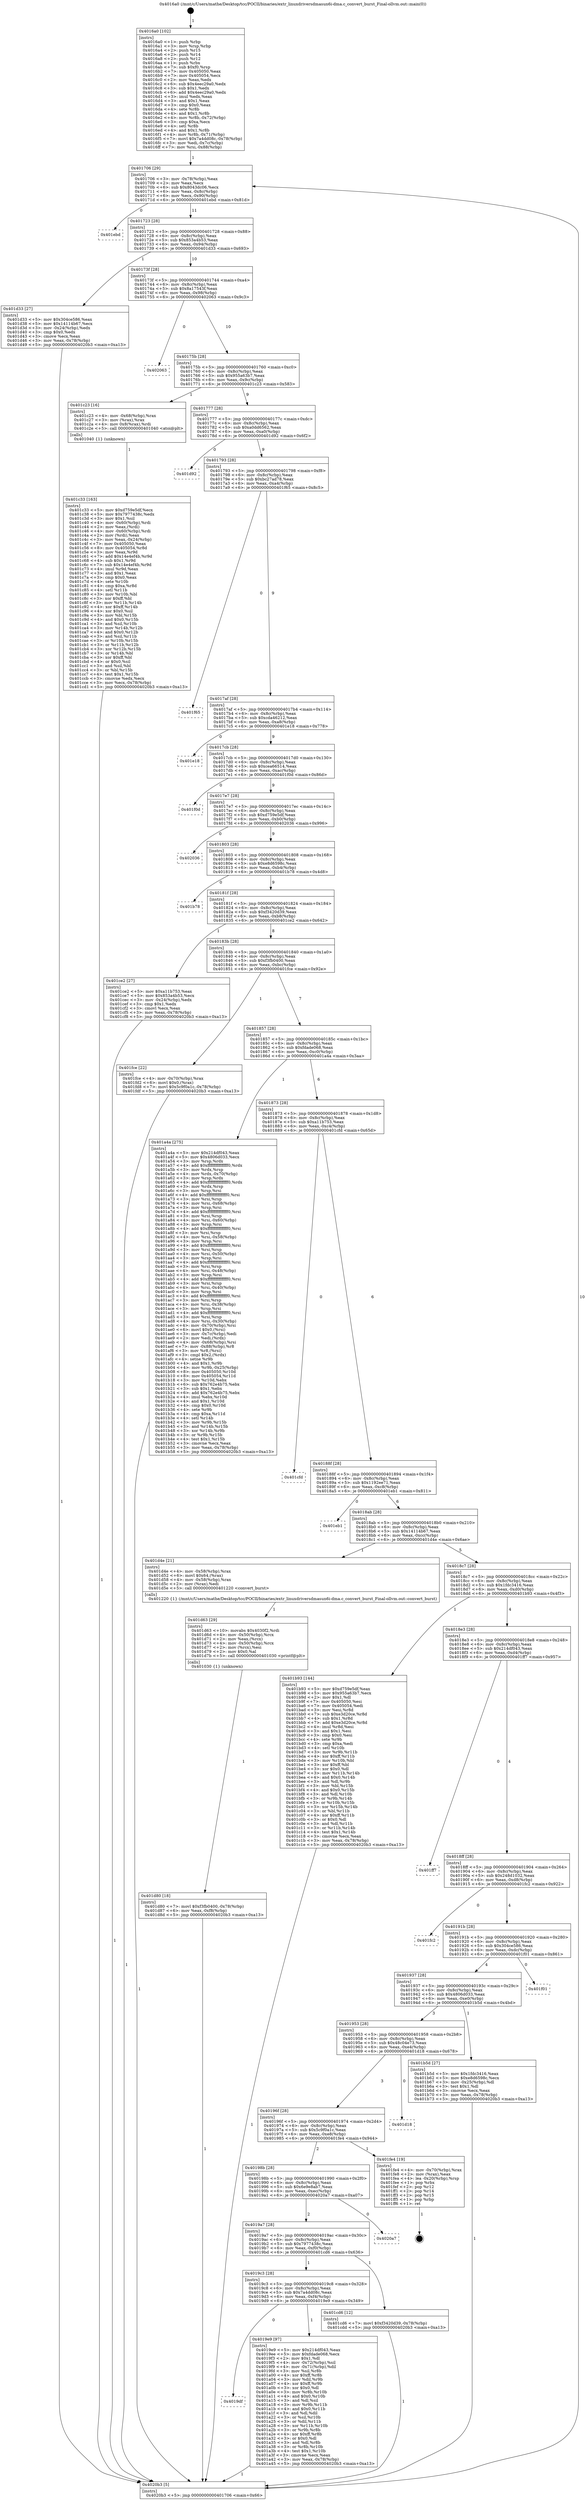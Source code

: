 digraph "0x4016a0" {
  label = "0x4016a0 (/mnt/c/Users/mathe/Desktop/tcc/POCII/binaries/extr_linuxdriversdmasun6i-dma.c_convert_burst_Final-ollvm.out::main(0))"
  labelloc = "t"
  node[shape=record]

  Entry [label="",width=0.3,height=0.3,shape=circle,fillcolor=black,style=filled]
  "0x401706" [label="{
     0x401706 [29]\l
     | [instrs]\l
     &nbsp;&nbsp;0x401706 \<+3\>: mov -0x78(%rbp),%eax\l
     &nbsp;&nbsp;0x401709 \<+2\>: mov %eax,%ecx\l
     &nbsp;&nbsp;0x40170b \<+6\>: sub $0x8043dc06,%ecx\l
     &nbsp;&nbsp;0x401711 \<+6\>: mov %eax,-0x8c(%rbp)\l
     &nbsp;&nbsp;0x401717 \<+6\>: mov %ecx,-0x90(%rbp)\l
     &nbsp;&nbsp;0x40171d \<+6\>: je 0000000000401ebd \<main+0x81d\>\l
  }"]
  "0x401ebd" [label="{
     0x401ebd\l
  }", style=dashed]
  "0x401723" [label="{
     0x401723 [28]\l
     | [instrs]\l
     &nbsp;&nbsp;0x401723 \<+5\>: jmp 0000000000401728 \<main+0x88\>\l
     &nbsp;&nbsp;0x401728 \<+6\>: mov -0x8c(%rbp),%eax\l
     &nbsp;&nbsp;0x40172e \<+5\>: sub $0x853a4b53,%eax\l
     &nbsp;&nbsp;0x401733 \<+6\>: mov %eax,-0x94(%rbp)\l
     &nbsp;&nbsp;0x401739 \<+6\>: je 0000000000401d33 \<main+0x693\>\l
  }"]
  Exit [label="",width=0.3,height=0.3,shape=circle,fillcolor=black,style=filled,peripheries=2]
  "0x401d33" [label="{
     0x401d33 [27]\l
     | [instrs]\l
     &nbsp;&nbsp;0x401d33 \<+5\>: mov $0x304ce586,%eax\l
     &nbsp;&nbsp;0x401d38 \<+5\>: mov $0x14114b67,%ecx\l
     &nbsp;&nbsp;0x401d3d \<+3\>: mov -0x24(%rbp),%edx\l
     &nbsp;&nbsp;0x401d40 \<+3\>: cmp $0x0,%edx\l
     &nbsp;&nbsp;0x401d43 \<+3\>: cmove %ecx,%eax\l
     &nbsp;&nbsp;0x401d46 \<+3\>: mov %eax,-0x78(%rbp)\l
     &nbsp;&nbsp;0x401d49 \<+5\>: jmp 00000000004020b3 \<main+0xa13\>\l
  }"]
  "0x40173f" [label="{
     0x40173f [28]\l
     | [instrs]\l
     &nbsp;&nbsp;0x40173f \<+5\>: jmp 0000000000401744 \<main+0xa4\>\l
     &nbsp;&nbsp;0x401744 \<+6\>: mov -0x8c(%rbp),%eax\l
     &nbsp;&nbsp;0x40174a \<+5\>: sub $0x8a17543f,%eax\l
     &nbsp;&nbsp;0x40174f \<+6\>: mov %eax,-0x98(%rbp)\l
     &nbsp;&nbsp;0x401755 \<+6\>: je 0000000000402063 \<main+0x9c3\>\l
  }"]
  "0x401d80" [label="{
     0x401d80 [18]\l
     | [instrs]\l
     &nbsp;&nbsp;0x401d80 \<+7\>: movl $0xf3fb0400,-0x78(%rbp)\l
     &nbsp;&nbsp;0x401d87 \<+6\>: mov %eax,-0xf8(%rbp)\l
     &nbsp;&nbsp;0x401d8d \<+5\>: jmp 00000000004020b3 \<main+0xa13\>\l
  }"]
  "0x402063" [label="{
     0x402063\l
  }", style=dashed]
  "0x40175b" [label="{
     0x40175b [28]\l
     | [instrs]\l
     &nbsp;&nbsp;0x40175b \<+5\>: jmp 0000000000401760 \<main+0xc0\>\l
     &nbsp;&nbsp;0x401760 \<+6\>: mov -0x8c(%rbp),%eax\l
     &nbsp;&nbsp;0x401766 \<+5\>: sub $0x955a63b7,%eax\l
     &nbsp;&nbsp;0x40176b \<+6\>: mov %eax,-0x9c(%rbp)\l
     &nbsp;&nbsp;0x401771 \<+6\>: je 0000000000401c23 \<main+0x583\>\l
  }"]
  "0x401d63" [label="{
     0x401d63 [29]\l
     | [instrs]\l
     &nbsp;&nbsp;0x401d63 \<+10\>: movabs $0x4030f2,%rdi\l
     &nbsp;&nbsp;0x401d6d \<+4\>: mov -0x50(%rbp),%rcx\l
     &nbsp;&nbsp;0x401d71 \<+2\>: mov %eax,(%rcx)\l
     &nbsp;&nbsp;0x401d73 \<+4\>: mov -0x50(%rbp),%rcx\l
     &nbsp;&nbsp;0x401d77 \<+2\>: mov (%rcx),%esi\l
     &nbsp;&nbsp;0x401d79 \<+2\>: mov $0x0,%al\l
     &nbsp;&nbsp;0x401d7b \<+5\>: call 0000000000401030 \<printf@plt\>\l
     | [calls]\l
     &nbsp;&nbsp;0x401030 \{1\} (unknown)\l
  }"]
  "0x401c23" [label="{
     0x401c23 [16]\l
     | [instrs]\l
     &nbsp;&nbsp;0x401c23 \<+4\>: mov -0x68(%rbp),%rax\l
     &nbsp;&nbsp;0x401c27 \<+3\>: mov (%rax),%rax\l
     &nbsp;&nbsp;0x401c2a \<+4\>: mov 0x8(%rax),%rdi\l
     &nbsp;&nbsp;0x401c2e \<+5\>: call 0000000000401040 \<atoi@plt\>\l
     | [calls]\l
     &nbsp;&nbsp;0x401040 \{1\} (unknown)\l
  }"]
  "0x401777" [label="{
     0x401777 [28]\l
     | [instrs]\l
     &nbsp;&nbsp;0x401777 \<+5\>: jmp 000000000040177c \<main+0xdc\>\l
     &nbsp;&nbsp;0x40177c \<+6\>: mov -0x8c(%rbp),%eax\l
     &nbsp;&nbsp;0x401782 \<+5\>: sub $0xa0dd6562,%eax\l
     &nbsp;&nbsp;0x401787 \<+6\>: mov %eax,-0xa0(%rbp)\l
     &nbsp;&nbsp;0x40178d \<+6\>: je 0000000000401d92 \<main+0x6f2\>\l
  }"]
  "0x401c33" [label="{
     0x401c33 [163]\l
     | [instrs]\l
     &nbsp;&nbsp;0x401c33 \<+5\>: mov $0xd759e5df,%ecx\l
     &nbsp;&nbsp;0x401c38 \<+5\>: mov $0x7977438c,%edx\l
     &nbsp;&nbsp;0x401c3d \<+3\>: mov $0x1,%sil\l
     &nbsp;&nbsp;0x401c40 \<+4\>: mov -0x60(%rbp),%rdi\l
     &nbsp;&nbsp;0x401c44 \<+2\>: mov %eax,(%rdi)\l
     &nbsp;&nbsp;0x401c46 \<+4\>: mov -0x60(%rbp),%rdi\l
     &nbsp;&nbsp;0x401c4a \<+2\>: mov (%rdi),%eax\l
     &nbsp;&nbsp;0x401c4c \<+3\>: mov %eax,-0x24(%rbp)\l
     &nbsp;&nbsp;0x401c4f \<+7\>: mov 0x405050,%eax\l
     &nbsp;&nbsp;0x401c56 \<+8\>: mov 0x405054,%r8d\l
     &nbsp;&nbsp;0x401c5e \<+3\>: mov %eax,%r9d\l
     &nbsp;&nbsp;0x401c61 \<+7\>: add $0x14e4ef4b,%r9d\l
     &nbsp;&nbsp;0x401c68 \<+4\>: sub $0x1,%r9d\l
     &nbsp;&nbsp;0x401c6c \<+7\>: sub $0x14e4ef4b,%r9d\l
     &nbsp;&nbsp;0x401c73 \<+4\>: imul %r9d,%eax\l
     &nbsp;&nbsp;0x401c77 \<+3\>: and $0x1,%eax\l
     &nbsp;&nbsp;0x401c7a \<+3\>: cmp $0x0,%eax\l
     &nbsp;&nbsp;0x401c7d \<+4\>: sete %r10b\l
     &nbsp;&nbsp;0x401c81 \<+4\>: cmp $0xa,%r8d\l
     &nbsp;&nbsp;0x401c85 \<+4\>: setl %r11b\l
     &nbsp;&nbsp;0x401c89 \<+3\>: mov %r10b,%bl\l
     &nbsp;&nbsp;0x401c8c \<+3\>: xor $0xff,%bl\l
     &nbsp;&nbsp;0x401c8f \<+3\>: mov %r11b,%r14b\l
     &nbsp;&nbsp;0x401c92 \<+4\>: xor $0xff,%r14b\l
     &nbsp;&nbsp;0x401c96 \<+4\>: xor $0x0,%sil\l
     &nbsp;&nbsp;0x401c9a \<+3\>: mov %bl,%r15b\l
     &nbsp;&nbsp;0x401c9d \<+4\>: and $0x0,%r15b\l
     &nbsp;&nbsp;0x401ca1 \<+3\>: and %sil,%r10b\l
     &nbsp;&nbsp;0x401ca4 \<+3\>: mov %r14b,%r12b\l
     &nbsp;&nbsp;0x401ca7 \<+4\>: and $0x0,%r12b\l
     &nbsp;&nbsp;0x401cab \<+3\>: and %sil,%r11b\l
     &nbsp;&nbsp;0x401cae \<+3\>: or %r10b,%r15b\l
     &nbsp;&nbsp;0x401cb1 \<+3\>: or %r11b,%r12b\l
     &nbsp;&nbsp;0x401cb4 \<+3\>: xor %r12b,%r15b\l
     &nbsp;&nbsp;0x401cb7 \<+3\>: or %r14b,%bl\l
     &nbsp;&nbsp;0x401cba \<+3\>: xor $0xff,%bl\l
     &nbsp;&nbsp;0x401cbd \<+4\>: or $0x0,%sil\l
     &nbsp;&nbsp;0x401cc1 \<+3\>: and %sil,%bl\l
     &nbsp;&nbsp;0x401cc4 \<+3\>: or %bl,%r15b\l
     &nbsp;&nbsp;0x401cc7 \<+4\>: test $0x1,%r15b\l
     &nbsp;&nbsp;0x401ccb \<+3\>: cmovne %edx,%ecx\l
     &nbsp;&nbsp;0x401cce \<+3\>: mov %ecx,-0x78(%rbp)\l
     &nbsp;&nbsp;0x401cd1 \<+5\>: jmp 00000000004020b3 \<main+0xa13\>\l
  }"]
  "0x401d92" [label="{
     0x401d92\l
  }", style=dashed]
  "0x401793" [label="{
     0x401793 [28]\l
     | [instrs]\l
     &nbsp;&nbsp;0x401793 \<+5\>: jmp 0000000000401798 \<main+0xf8\>\l
     &nbsp;&nbsp;0x401798 \<+6\>: mov -0x8c(%rbp),%eax\l
     &nbsp;&nbsp;0x40179e \<+5\>: sub $0xbc27ad78,%eax\l
     &nbsp;&nbsp;0x4017a3 \<+6\>: mov %eax,-0xa4(%rbp)\l
     &nbsp;&nbsp;0x4017a9 \<+6\>: je 0000000000401f65 \<main+0x8c5\>\l
  }"]
  "0x4016a0" [label="{
     0x4016a0 [102]\l
     | [instrs]\l
     &nbsp;&nbsp;0x4016a0 \<+1\>: push %rbp\l
     &nbsp;&nbsp;0x4016a1 \<+3\>: mov %rsp,%rbp\l
     &nbsp;&nbsp;0x4016a4 \<+2\>: push %r15\l
     &nbsp;&nbsp;0x4016a6 \<+2\>: push %r14\l
     &nbsp;&nbsp;0x4016a8 \<+2\>: push %r12\l
     &nbsp;&nbsp;0x4016aa \<+1\>: push %rbx\l
     &nbsp;&nbsp;0x4016ab \<+7\>: sub $0xf0,%rsp\l
     &nbsp;&nbsp;0x4016b2 \<+7\>: mov 0x405050,%eax\l
     &nbsp;&nbsp;0x4016b9 \<+7\>: mov 0x405054,%ecx\l
     &nbsp;&nbsp;0x4016c0 \<+2\>: mov %eax,%edx\l
     &nbsp;&nbsp;0x4016c2 \<+6\>: sub $0x4eec29a0,%edx\l
     &nbsp;&nbsp;0x4016c8 \<+3\>: sub $0x1,%edx\l
     &nbsp;&nbsp;0x4016cb \<+6\>: add $0x4eec29a0,%edx\l
     &nbsp;&nbsp;0x4016d1 \<+3\>: imul %edx,%eax\l
     &nbsp;&nbsp;0x4016d4 \<+3\>: and $0x1,%eax\l
     &nbsp;&nbsp;0x4016d7 \<+3\>: cmp $0x0,%eax\l
     &nbsp;&nbsp;0x4016da \<+4\>: sete %r8b\l
     &nbsp;&nbsp;0x4016de \<+4\>: and $0x1,%r8b\l
     &nbsp;&nbsp;0x4016e2 \<+4\>: mov %r8b,-0x72(%rbp)\l
     &nbsp;&nbsp;0x4016e6 \<+3\>: cmp $0xa,%ecx\l
     &nbsp;&nbsp;0x4016e9 \<+4\>: setl %r8b\l
     &nbsp;&nbsp;0x4016ed \<+4\>: and $0x1,%r8b\l
     &nbsp;&nbsp;0x4016f1 \<+4\>: mov %r8b,-0x71(%rbp)\l
     &nbsp;&nbsp;0x4016f5 \<+7\>: movl $0x7a4dd08c,-0x78(%rbp)\l
     &nbsp;&nbsp;0x4016fc \<+3\>: mov %edi,-0x7c(%rbp)\l
     &nbsp;&nbsp;0x4016ff \<+7\>: mov %rsi,-0x88(%rbp)\l
  }"]
  "0x401f65" [label="{
     0x401f65\l
  }", style=dashed]
  "0x4017af" [label="{
     0x4017af [28]\l
     | [instrs]\l
     &nbsp;&nbsp;0x4017af \<+5\>: jmp 00000000004017b4 \<main+0x114\>\l
     &nbsp;&nbsp;0x4017b4 \<+6\>: mov -0x8c(%rbp),%eax\l
     &nbsp;&nbsp;0x4017ba \<+5\>: sub $0xcda46212,%eax\l
     &nbsp;&nbsp;0x4017bf \<+6\>: mov %eax,-0xa8(%rbp)\l
     &nbsp;&nbsp;0x4017c5 \<+6\>: je 0000000000401e18 \<main+0x778\>\l
  }"]
  "0x4020b3" [label="{
     0x4020b3 [5]\l
     | [instrs]\l
     &nbsp;&nbsp;0x4020b3 \<+5\>: jmp 0000000000401706 \<main+0x66\>\l
  }"]
  "0x401e18" [label="{
     0x401e18\l
  }", style=dashed]
  "0x4017cb" [label="{
     0x4017cb [28]\l
     | [instrs]\l
     &nbsp;&nbsp;0x4017cb \<+5\>: jmp 00000000004017d0 \<main+0x130\>\l
     &nbsp;&nbsp;0x4017d0 \<+6\>: mov -0x8c(%rbp),%eax\l
     &nbsp;&nbsp;0x4017d6 \<+5\>: sub $0xcea66514,%eax\l
     &nbsp;&nbsp;0x4017db \<+6\>: mov %eax,-0xac(%rbp)\l
     &nbsp;&nbsp;0x4017e1 \<+6\>: je 0000000000401f0d \<main+0x86d\>\l
  }"]
  "0x4019df" [label="{
     0x4019df\l
  }", style=dashed]
  "0x401f0d" [label="{
     0x401f0d\l
  }", style=dashed]
  "0x4017e7" [label="{
     0x4017e7 [28]\l
     | [instrs]\l
     &nbsp;&nbsp;0x4017e7 \<+5\>: jmp 00000000004017ec \<main+0x14c\>\l
     &nbsp;&nbsp;0x4017ec \<+6\>: mov -0x8c(%rbp),%eax\l
     &nbsp;&nbsp;0x4017f2 \<+5\>: sub $0xd759e5df,%eax\l
     &nbsp;&nbsp;0x4017f7 \<+6\>: mov %eax,-0xb0(%rbp)\l
     &nbsp;&nbsp;0x4017fd \<+6\>: je 0000000000402036 \<main+0x996\>\l
  }"]
  "0x4019e9" [label="{
     0x4019e9 [97]\l
     | [instrs]\l
     &nbsp;&nbsp;0x4019e9 \<+5\>: mov $0x214df043,%eax\l
     &nbsp;&nbsp;0x4019ee \<+5\>: mov $0xfdade068,%ecx\l
     &nbsp;&nbsp;0x4019f3 \<+2\>: mov $0x1,%dl\l
     &nbsp;&nbsp;0x4019f5 \<+4\>: mov -0x72(%rbp),%sil\l
     &nbsp;&nbsp;0x4019f9 \<+4\>: mov -0x71(%rbp),%dil\l
     &nbsp;&nbsp;0x4019fd \<+3\>: mov %sil,%r8b\l
     &nbsp;&nbsp;0x401a00 \<+4\>: xor $0xff,%r8b\l
     &nbsp;&nbsp;0x401a04 \<+3\>: mov %dil,%r9b\l
     &nbsp;&nbsp;0x401a07 \<+4\>: xor $0xff,%r9b\l
     &nbsp;&nbsp;0x401a0b \<+3\>: xor $0x0,%dl\l
     &nbsp;&nbsp;0x401a0e \<+3\>: mov %r8b,%r10b\l
     &nbsp;&nbsp;0x401a11 \<+4\>: and $0x0,%r10b\l
     &nbsp;&nbsp;0x401a15 \<+3\>: and %dl,%sil\l
     &nbsp;&nbsp;0x401a18 \<+3\>: mov %r9b,%r11b\l
     &nbsp;&nbsp;0x401a1b \<+4\>: and $0x0,%r11b\l
     &nbsp;&nbsp;0x401a1f \<+3\>: and %dl,%dil\l
     &nbsp;&nbsp;0x401a22 \<+3\>: or %sil,%r10b\l
     &nbsp;&nbsp;0x401a25 \<+3\>: or %dil,%r11b\l
     &nbsp;&nbsp;0x401a28 \<+3\>: xor %r11b,%r10b\l
     &nbsp;&nbsp;0x401a2b \<+3\>: or %r9b,%r8b\l
     &nbsp;&nbsp;0x401a2e \<+4\>: xor $0xff,%r8b\l
     &nbsp;&nbsp;0x401a32 \<+3\>: or $0x0,%dl\l
     &nbsp;&nbsp;0x401a35 \<+3\>: and %dl,%r8b\l
     &nbsp;&nbsp;0x401a38 \<+3\>: or %r8b,%r10b\l
     &nbsp;&nbsp;0x401a3b \<+4\>: test $0x1,%r10b\l
     &nbsp;&nbsp;0x401a3f \<+3\>: cmovne %ecx,%eax\l
     &nbsp;&nbsp;0x401a42 \<+3\>: mov %eax,-0x78(%rbp)\l
     &nbsp;&nbsp;0x401a45 \<+5\>: jmp 00000000004020b3 \<main+0xa13\>\l
  }"]
  "0x402036" [label="{
     0x402036\l
  }", style=dashed]
  "0x401803" [label="{
     0x401803 [28]\l
     | [instrs]\l
     &nbsp;&nbsp;0x401803 \<+5\>: jmp 0000000000401808 \<main+0x168\>\l
     &nbsp;&nbsp;0x401808 \<+6\>: mov -0x8c(%rbp),%eax\l
     &nbsp;&nbsp;0x40180e \<+5\>: sub $0xe8d6598c,%eax\l
     &nbsp;&nbsp;0x401813 \<+6\>: mov %eax,-0xb4(%rbp)\l
     &nbsp;&nbsp;0x401819 \<+6\>: je 0000000000401b78 \<main+0x4d8\>\l
  }"]
  "0x4019c3" [label="{
     0x4019c3 [28]\l
     | [instrs]\l
     &nbsp;&nbsp;0x4019c3 \<+5\>: jmp 00000000004019c8 \<main+0x328\>\l
     &nbsp;&nbsp;0x4019c8 \<+6\>: mov -0x8c(%rbp),%eax\l
     &nbsp;&nbsp;0x4019ce \<+5\>: sub $0x7a4dd08c,%eax\l
     &nbsp;&nbsp;0x4019d3 \<+6\>: mov %eax,-0xf4(%rbp)\l
     &nbsp;&nbsp;0x4019d9 \<+6\>: je 00000000004019e9 \<main+0x349\>\l
  }"]
  "0x401b78" [label="{
     0x401b78\l
  }", style=dashed]
  "0x40181f" [label="{
     0x40181f [28]\l
     | [instrs]\l
     &nbsp;&nbsp;0x40181f \<+5\>: jmp 0000000000401824 \<main+0x184\>\l
     &nbsp;&nbsp;0x401824 \<+6\>: mov -0x8c(%rbp),%eax\l
     &nbsp;&nbsp;0x40182a \<+5\>: sub $0xf3420d39,%eax\l
     &nbsp;&nbsp;0x40182f \<+6\>: mov %eax,-0xb8(%rbp)\l
     &nbsp;&nbsp;0x401835 \<+6\>: je 0000000000401ce2 \<main+0x642\>\l
  }"]
  "0x401cd6" [label="{
     0x401cd6 [12]\l
     | [instrs]\l
     &nbsp;&nbsp;0x401cd6 \<+7\>: movl $0xf3420d39,-0x78(%rbp)\l
     &nbsp;&nbsp;0x401cdd \<+5\>: jmp 00000000004020b3 \<main+0xa13\>\l
  }"]
  "0x401ce2" [label="{
     0x401ce2 [27]\l
     | [instrs]\l
     &nbsp;&nbsp;0x401ce2 \<+5\>: mov $0xa11b753,%eax\l
     &nbsp;&nbsp;0x401ce7 \<+5\>: mov $0x853a4b53,%ecx\l
     &nbsp;&nbsp;0x401cec \<+3\>: mov -0x24(%rbp),%edx\l
     &nbsp;&nbsp;0x401cef \<+3\>: cmp $0x1,%edx\l
     &nbsp;&nbsp;0x401cf2 \<+3\>: cmovl %ecx,%eax\l
     &nbsp;&nbsp;0x401cf5 \<+3\>: mov %eax,-0x78(%rbp)\l
     &nbsp;&nbsp;0x401cf8 \<+5\>: jmp 00000000004020b3 \<main+0xa13\>\l
  }"]
  "0x40183b" [label="{
     0x40183b [28]\l
     | [instrs]\l
     &nbsp;&nbsp;0x40183b \<+5\>: jmp 0000000000401840 \<main+0x1a0\>\l
     &nbsp;&nbsp;0x401840 \<+6\>: mov -0x8c(%rbp),%eax\l
     &nbsp;&nbsp;0x401846 \<+5\>: sub $0xf3fb0400,%eax\l
     &nbsp;&nbsp;0x40184b \<+6\>: mov %eax,-0xbc(%rbp)\l
     &nbsp;&nbsp;0x401851 \<+6\>: je 0000000000401fce \<main+0x92e\>\l
  }"]
  "0x4019a7" [label="{
     0x4019a7 [28]\l
     | [instrs]\l
     &nbsp;&nbsp;0x4019a7 \<+5\>: jmp 00000000004019ac \<main+0x30c\>\l
     &nbsp;&nbsp;0x4019ac \<+6\>: mov -0x8c(%rbp),%eax\l
     &nbsp;&nbsp;0x4019b2 \<+5\>: sub $0x7977438c,%eax\l
     &nbsp;&nbsp;0x4019b7 \<+6\>: mov %eax,-0xf0(%rbp)\l
     &nbsp;&nbsp;0x4019bd \<+6\>: je 0000000000401cd6 \<main+0x636\>\l
  }"]
  "0x401fce" [label="{
     0x401fce [22]\l
     | [instrs]\l
     &nbsp;&nbsp;0x401fce \<+4\>: mov -0x70(%rbp),%rax\l
     &nbsp;&nbsp;0x401fd2 \<+6\>: movl $0x0,(%rax)\l
     &nbsp;&nbsp;0x401fd8 \<+7\>: movl $0x5c9f0a1c,-0x78(%rbp)\l
     &nbsp;&nbsp;0x401fdf \<+5\>: jmp 00000000004020b3 \<main+0xa13\>\l
  }"]
  "0x401857" [label="{
     0x401857 [28]\l
     | [instrs]\l
     &nbsp;&nbsp;0x401857 \<+5\>: jmp 000000000040185c \<main+0x1bc\>\l
     &nbsp;&nbsp;0x40185c \<+6\>: mov -0x8c(%rbp),%eax\l
     &nbsp;&nbsp;0x401862 \<+5\>: sub $0xfdade068,%eax\l
     &nbsp;&nbsp;0x401867 \<+6\>: mov %eax,-0xc0(%rbp)\l
     &nbsp;&nbsp;0x40186d \<+6\>: je 0000000000401a4a \<main+0x3aa\>\l
  }"]
  "0x4020a7" [label="{
     0x4020a7\l
  }", style=dashed]
  "0x401a4a" [label="{
     0x401a4a [275]\l
     | [instrs]\l
     &nbsp;&nbsp;0x401a4a \<+5\>: mov $0x214df043,%eax\l
     &nbsp;&nbsp;0x401a4f \<+5\>: mov $0x4806d033,%ecx\l
     &nbsp;&nbsp;0x401a54 \<+3\>: mov %rsp,%rdx\l
     &nbsp;&nbsp;0x401a57 \<+4\>: add $0xfffffffffffffff0,%rdx\l
     &nbsp;&nbsp;0x401a5b \<+3\>: mov %rdx,%rsp\l
     &nbsp;&nbsp;0x401a5e \<+4\>: mov %rdx,-0x70(%rbp)\l
     &nbsp;&nbsp;0x401a62 \<+3\>: mov %rsp,%rdx\l
     &nbsp;&nbsp;0x401a65 \<+4\>: add $0xfffffffffffffff0,%rdx\l
     &nbsp;&nbsp;0x401a69 \<+3\>: mov %rdx,%rsp\l
     &nbsp;&nbsp;0x401a6c \<+3\>: mov %rsp,%rsi\l
     &nbsp;&nbsp;0x401a6f \<+4\>: add $0xfffffffffffffff0,%rsi\l
     &nbsp;&nbsp;0x401a73 \<+3\>: mov %rsi,%rsp\l
     &nbsp;&nbsp;0x401a76 \<+4\>: mov %rsi,-0x68(%rbp)\l
     &nbsp;&nbsp;0x401a7a \<+3\>: mov %rsp,%rsi\l
     &nbsp;&nbsp;0x401a7d \<+4\>: add $0xfffffffffffffff0,%rsi\l
     &nbsp;&nbsp;0x401a81 \<+3\>: mov %rsi,%rsp\l
     &nbsp;&nbsp;0x401a84 \<+4\>: mov %rsi,-0x60(%rbp)\l
     &nbsp;&nbsp;0x401a88 \<+3\>: mov %rsp,%rsi\l
     &nbsp;&nbsp;0x401a8b \<+4\>: add $0xfffffffffffffff0,%rsi\l
     &nbsp;&nbsp;0x401a8f \<+3\>: mov %rsi,%rsp\l
     &nbsp;&nbsp;0x401a92 \<+4\>: mov %rsi,-0x58(%rbp)\l
     &nbsp;&nbsp;0x401a96 \<+3\>: mov %rsp,%rsi\l
     &nbsp;&nbsp;0x401a99 \<+4\>: add $0xfffffffffffffff0,%rsi\l
     &nbsp;&nbsp;0x401a9d \<+3\>: mov %rsi,%rsp\l
     &nbsp;&nbsp;0x401aa0 \<+4\>: mov %rsi,-0x50(%rbp)\l
     &nbsp;&nbsp;0x401aa4 \<+3\>: mov %rsp,%rsi\l
     &nbsp;&nbsp;0x401aa7 \<+4\>: add $0xfffffffffffffff0,%rsi\l
     &nbsp;&nbsp;0x401aab \<+3\>: mov %rsi,%rsp\l
     &nbsp;&nbsp;0x401aae \<+4\>: mov %rsi,-0x48(%rbp)\l
     &nbsp;&nbsp;0x401ab2 \<+3\>: mov %rsp,%rsi\l
     &nbsp;&nbsp;0x401ab5 \<+4\>: add $0xfffffffffffffff0,%rsi\l
     &nbsp;&nbsp;0x401ab9 \<+3\>: mov %rsi,%rsp\l
     &nbsp;&nbsp;0x401abc \<+4\>: mov %rsi,-0x40(%rbp)\l
     &nbsp;&nbsp;0x401ac0 \<+3\>: mov %rsp,%rsi\l
     &nbsp;&nbsp;0x401ac3 \<+4\>: add $0xfffffffffffffff0,%rsi\l
     &nbsp;&nbsp;0x401ac7 \<+3\>: mov %rsi,%rsp\l
     &nbsp;&nbsp;0x401aca \<+4\>: mov %rsi,-0x38(%rbp)\l
     &nbsp;&nbsp;0x401ace \<+3\>: mov %rsp,%rsi\l
     &nbsp;&nbsp;0x401ad1 \<+4\>: add $0xfffffffffffffff0,%rsi\l
     &nbsp;&nbsp;0x401ad5 \<+3\>: mov %rsi,%rsp\l
     &nbsp;&nbsp;0x401ad8 \<+4\>: mov %rsi,-0x30(%rbp)\l
     &nbsp;&nbsp;0x401adc \<+4\>: mov -0x70(%rbp),%rsi\l
     &nbsp;&nbsp;0x401ae0 \<+6\>: movl $0x0,(%rsi)\l
     &nbsp;&nbsp;0x401ae6 \<+3\>: mov -0x7c(%rbp),%edi\l
     &nbsp;&nbsp;0x401ae9 \<+2\>: mov %edi,(%rdx)\l
     &nbsp;&nbsp;0x401aeb \<+4\>: mov -0x68(%rbp),%rsi\l
     &nbsp;&nbsp;0x401aef \<+7\>: mov -0x88(%rbp),%r8\l
     &nbsp;&nbsp;0x401af6 \<+3\>: mov %r8,(%rsi)\l
     &nbsp;&nbsp;0x401af9 \<+3\>: cmpl $0x2,(%rdx)\l
     &nbsp;&nbsp;0x401afc \<+4\>: setne %r9b\l
     &nbsp;&nbsp;0x401b00 \<+4\>: and $0x1,%r9b\l
     &nbsp;&nbsp;0x401b04 \<+4\>: mov %r9b,-0x25(%rbp)\l
     &nbsp;&nbsp;0x401b08 \<+8\>: mov 0x405050,%r10d\l
     &nbsp;&nbsp;0x401b10 \<+8\>: mov 0x405054,%r11d\l
     &nbsp;&nbsp;0x401b18 \<+3\>: mov %r10d,%ebx\l
     &nbsp;&nbsp;0x401b1b \<+6\>: sub $0x762e4b75,%ebx\l
     &nbsp;&nbsp;0x401b21 \<+3\>: sub $0x1,%ebx\l
     &nbsp;&nbsp;0x401b24 \<+6\>: add $0x762e4b75,%ebx\l
     &nbsp;&nbsp;0x401b2a \<+4\>: imul %ebx,%r10d\l
     &nbsp;&nbsp;0x401b2e \<+4\>: and $0x1,%r10d\l
     &nbsp;&nbsp;0x401b32 \<+4\>: cmp $0x0,%r10d\l
     &nbsp;&nbsp;0x401b36 \<+4\>: sete %r9b\l
     &nbsp;&nbsp;0x401b3a \<+4\>: cmp $0xa,%r11d\l
     &nbsp;&nbsp;0x401b3e \<+4\>: setl %r14b\l
     &nbsp;&nbsp;0x401b42 \<+3\>: mov %r9b,%r15b\l
     &nbsp;&nbsp;0x401b45 \<+3\>: and %r14b,%r15b\l
     &nbsp;&nbsp;0x401b48 \<+3\>: xor %r14b,%r9b\l
     &nbsp;&nbsp;0x401b4b \<+3\>: or %r9b,%r15b\l
     &nbsp;&nbsp;0x401b4e \<+4\>: test $0x1,%r15b\l
     &nbsp;&nbsp;0x401b52 \<+3\>: cmovne %ecx,%eax\l
     &nbsp;&nbsp;0x401b55 \<+3\>: mov %eax,-0x78(%rbp)\l
     &nbsp;&nbsp;0x401b58 \<+5\>: jmp 00000000004020b3 \<main+0xa13\>\l
  }"]
  "0x401873" [label="{
     0x401873 [28]\l
     | [instrs]\l
     &nbsp;&nbsp;0x401873 \<+5\>: jmp 0000000000401878 \<main+0x1d8\>\l
     &nbsp;&nbsp;0x401878 \<+6\>: mov -0x8c(%rbp),%eax\l
     &nbsp;&nbsp;0x40187e \<+5\>: sub $0xa11b753,%eax\l
     &nbsp;&nbsp;0x401883 \<+6\>: mov %eax,-0xc4(%rbp)\l
     &nbsp;&nbsp;0x401889 \<+6\>: je 0000000000401cfd \<main+0x65d\>\l
  }"]
  "0x40198b" [label="{
     0x40198b [28]\l
     | [instrs]\l
     &nbsp;&nbsp;0x40198b \<+5\>: jmp 0000000000401990 \<main+0x2f0\>\l
     &nbsp;&nbsp;0x401990 \<+6\>: mov -0x8c(%rbp),%eax\l
     &nbsp;&nbsp;0x401996 \<+5\>: sub $0x6e9e8ab7,%eax\l
     &nbsp;&nbsp;0x40199b \<+6\>: mov %eax,-0xec(%rbp)\l
     &nbsp;&nbsp;0x4019a1 \<+6\>: je 00000000004020a7 \<main+0xa07\>\l
  }"]
  "0x401cfd" [label="{
     0x401cfd\l
  }", style=dashed]
  "0x40188f" [label="{
     0x40188f [28]\l
     | [instrs]\l
     &nbsp;&nbsp;0x40188f \<+5\>: jmp 0000000000401894 \<main+0x1f4\>\l
     &nbsp;&nbsp;0x401894 \<+6\>: mov -0x8c(%rbp),%eax\l
     &nbsp;&nbsp;0x40189a \<+5\>: sub $0x1192ee71,%eax\l
     &nbsp;&nbsp;0x40189f \<+6\>: mov %eax,-0xc8(%rbp)\l
     &nbsp;&nbsp;0x4018a5 \<+6\>: je 0000000000401eb1 \<main+0x811\>\l
  }"]
  "0x401fe4" [label="{
     0x401fe4 [19]\l
     | [instrs]\l
     &nbsp;&nbsp;0x401fe4 \<+4\>: mov -0x70(%rbp),%rax\l
     &nbsp;&nbsp;0x401fe8 \<+2\>: mov (%rax),%eax\l
     &nbsp;&nbsp;0x401fea \<+4\>: lea -0x20(%rbp),%rsp\l
     &nbsp;&nbsp;0x401fee \<+1\>: pop %rbx\l
     &nbsp;&nbsp;0x401fef \<+2\>: pop %r12\l
     &nbsp;&nbsp;0x401ff1 \<+2\>: pop %r14\l
     &nbsp;&nbsp;0x401ff3 \<+2\>: pop %r15\l
     &nbsp;&nbsp;0x401ff5 \<+1\>: pop %rbp\l
     &nbsp;&nbsp;0x401ff6 \<+1\>: ret\l
  }"]
  "0x401eb1" [label="{
     0x401eb1\l
  }", style=dashed]
  "0x4018ab" [label="{
     0x4018ab [28]\l
     | [instrs]\l
     &nbsp;&nbsp;0x4018ab \<+5\>: jmp 00000000004018b0 \<main+0x210\>\l
     &nbsp;&nbsp;0x4018b0 \<+6\>: mov -0x8c(%rbp),%eax\l
     &nbsp;&nbsp;0x4018b6 \<+5\>: sub $0x14114b67,%eax\l
     &nbsp;&nbsp;0x4018bb \<+6\>: mov %eax,-0xcc(%rbp)\l
     &nbsp;&nbsp;0x4018c1 \<+6\>: je 0000000000401d4e \<main+0x6ae\>\l
  }"]
  "0x40196f" [label="{
     0x40196f [28]\l
     | [instrs]\l
     &nbsp;&nbsp;0x40196f \<+5\>: jmp 0000000000401974 \<main+0x2d4\>\l
     &nbsp;&nbsp;0x401974 \<+6\>: mov -0x8c(%rbp),%eax\l
     &nbsp;&nbsp;0x40197a \<+5\>: sub $0x5c9f0a1c,%eax\l
     &nbsp;&nbsp;0x40197f \<+6\>: mov %eax,-0xe8(%rbp)\l
     &nbsp;&nbsp;0x401985 \<+6\>: je 0000000000401fe4 \<main+0x944\>\l
  }"]
  "0x401d4e" [label="{
     0x401d4e [21]\l
     | [instrs]\l
     &nbsp;&nbsp;0x401d4e \<+4\>: mov -0x58(%rbp),%rax\l
     &nbsp;&nbsp;0x401d52 \<+6\>: movl $0x64,(%rax)\l
     &nbsp;&nbsp;0x401d58 \<+4\>: mov -0x58(%rbp),%rax\l
     &nbsp;&nbsp;0x401d5c \<+2\>: mov (%rax),%edi\l
     &nbsp;&nbsp;0x401d5e \<+5\>: call 0000000000401220 \<convert_burst\>\l
     | [calls]\l
     &nbsp;&nbsp;0x401220 \{1\} (/mnt/c/Users/mathe/Desktop/tcc/POCII/binaries/extr_linuxdriversdmasun6i-dma.c_convert_burst_Final-ollvm.out::convert_burst)\l
  }"]
  "0x4018c7" [label="{
     0x4018c7 [28]\l
     | [instrs]\l
     &nbsp;&nbsp;0x4018c7 \<+5\>: jmp 00000000004018cc \<main+0x22c\>\l
     &nbsp;&nbsp;0x4018cc \<+6\>: mov -0x8c(%rbp),%eax\l
     &nbsp;&nbsp;0x4018d2 \<+5\>: sub $0x1fdc3416,%eax\l
     &nbsp;&nbsp;0x4018d7 \<+6\>: mov %eax,-0xd0(%rbp)\l
     &nbsp;&nbsp;0x4018dd \<+6\>: je 0000000000401b93 \<main+0x4f3\>\l
  }"]
  "0x401d18" [label="{
     0x401d18\l
  }", style=dashed]
  "0x401b93" [label="{
     0x401b93 [144]\l
     | [instrs]\l
     &nbsp;&nbsp;0x401b93 \<+5\>: mov $0xd759e5df,%eax\l
     &nbsp;&nbsp;0x401b98 \<+5\>: mov $0x955a63b7,%ecx\l
     &nbsp;&nbsp;0x401b9d \<+2\>: mov $0x1,%dl\l
     &nbsp;&nbsp;0x401b9f \<+7\>: mov 0x405050,%esi\l
     &nbsp;&nbsp;0x401ba6 \<+7\>: mov 0x405054,%edi\l
     &nbsp;&nbsp;0x401bad \<+3\>: mov %esi,%r8d\l
     &nbsp;&nbsp;0x401bb0 \<+7\>: sub $0xe3d20ce,%r8d\l
     &nbsp;&nbsp;0x401bb7 \<+4\>: sub $0x1,%r8d\l
     &nbsp;&nbsp;0x401bbb \<+7\>: add $0xe3d20ce,%r8d\l
     &nbsp;&nbsp;0x401bc2 \<+4\>: imul %r8d,%esi\l
     &nbsp;&nbsp;0x401bc6 \<+3\>: and $0x1,%esi\l
     &nbsp;&nbsp;0x401bc9 \<+3\>: cmp $0x0,%esi\l
     &nbsp;&nbsp;0x401bcc \<+4\>: sete %r9b\l
     &nbsp;&nbsp;0x401bd0 \<+3\>: cmp $0xa,%edi\l
     &nbsp;&nbsp;0x401bd3 \<+4\>: setl %r10b\l
     &nbsp;&nbsp;0x401bd7 \<+3\>: mov %r9b,%r11b\l
     &nbsp;&nbsp;0x401bda \<+4\>: xor $0xff,%r11b\l
     &nbsp;&nbsp;0x401bde \<+3\>: mov %r10b,%bl\l
     &nbsp;&nbsp;0x401be1 \<+3\>: xor $0xff,%bl\l
     &nbsp;&nbsp;0x401be4 \<+3\>: xor $0x0,%dl\l
     &nbsp;&nbsp;0x401be7 \<+3\>: mov %r11b,%r14b\l
     &nbsp;&nbsp;0x401bea \<+4\>: and $0x0,%r14b\l
     &nbsp;&nbsp;0x401bee \<+3\>: and %dl,%r9b\l
     &nbsp;&nbsp;0x401bf1 \<+3\>: mov %bl,%r15b\l
     &nbsp;&nbsp;0x401bf4 \<+4\>: and $0x0,%r15b\l
     &nbsp;&nbsp;0x401bf8 \<+3\>: and %dl,%r10b\l
     &nbsp;&nbsp;0x401bfb \<+3\>: or %r9b,%r14b\l
     &nbsp;&nbsp;0x401bfe \<+3\>: or %r10b,%r15b\l
     &nbsp;&nbsp;0x401c01 \<+3\>: xor %r15b,%r14b\l
     &nbsp;&nbsp;0x401c04 \<+3\>: or %bl,%r11b\l
     &nbsp;&nbsp;0x401c07 \<+4\>: xor $0xff,%r11b\l
     &nbsp;&nbsp;0x401c0b \<+3\>: or $0x0,%dl\l
     &nbsp;&nbsp;0x401c0e \<+3\>: and %dl,%r11b\l
     &nbsp;&nbsp;0x401c11 \<+3\>: or %r11b,%r14b\l
     &nbsp;&nbsp;0x401c14 \<+4\>: test $0x1,%r14b\l
     &nbsp;&nbsp;0x401c18 \<+3\>: cmovne %ecx,%eax\l
     &nbsp;&nbsp;0x401c1b \<+3\>: mov %eax,-0x78(%rbp)\l
     &nbsp;&nbsp;0x401c1e \<+5\>: jmp 00000000004020b3 \<main+0xa13\>\l
  }"]
  "0x4018e3" [label="{
     0x4018e3 [28]\l
     | [instrs]\l
     &nbsp;&nbsp;0x4018e3 \<+5\>: jmp 00000000004018e8 \<main+0x248\>\l
     &nbsp;&nbsp;0x4018e8 \<+6\>: mov -0x8c(%rbp),%eax\l
     &nbsp;&nbsp;0x4018ee \<+5\>: sub $0x214df043,%eax\l
     &nbsp;&nbsp;0x4018f3 \<+6\>: mov %eax,-0xd4(%rbp)\l
     &nbsp;&nbsp;0x4018f9 \<+6\>: je 0000000000401ff7 \<main+0x957\>\l
  }"]
  "0x401953" [label="{
     0x401953 [28]\l
     | [instrs]\l
     &nbsp;&nbsp;0x401953 \<+5\>: jmp 0000000000401958 \<main+0x2b8\>\l
     &nbsp;&nbsp;0x401958 \<+6\>: mov -0x8c(%rbp),%eax\l
     &nbsp;&nbsp;0x40195e \<+5\>: sub $0x48c04e73,%eax\l
     &nbsp;&nbsp;0x401963 \<+6\>: mov %eax,-0xe4(%rbp)\l
     &nbsp;&nbsp;0x401969 \<+6\>: je 0000000000401d18 \<main+0x678\>\l
  }"]
  "0x401ff7" [label="{
     0x401ff7\l
  }", style=dashed]
  "0x4018ff" [label="{
     0x4018ff [28]\l
     | [instrs]\l
     &nbsp;&nbsp;0x4018ff \<+5\>: jmp 0000000000401904 \<main+0x264\>\l
     &nbsp;&nbsp;0x401904 \<+6\>: mov -0x8c(%rbp),%eax\l
     &nbsp;&nbsp;0x40190a \<+5\>: sub $0x248d1032,%eax\l
     &nbsp;&nbsp;0x40190f \<+6\>: mov %eax,-0xd8(%rbp)\l
     &nbsp;&nbsp;0x401915 \<+6\>: je 0000000000401fc2 \<main+0x922\>\l
  }"]
  "0x401b5d" [label="{
     0x401b5d [27]\l
     | [instrs]\l
     &nbsp;&nbsp;0x401b5d \<+5\>: mov $0x1fdc3416,%eax\l
     &nbsp;&nbsp;0x401b62 \<+5\>: mov $0xe8d6598c,%ecx\l
     &nbsp;&nbsp;0x401b67 \<+3\>: mov -0x25(%rbp),%dl\l
     &nbsp;&nbsp;0x401b6a \<+3\>: test $0x1,%dl\l
     &nbsp;&nbsp;0x401b6d \<+3\>: cmovne %ecx,%eax\l
     &nbsp;&nbsp;0x401b70 \<+3\>: mov %eax,-0x78(%rbp)\l
     &nbsp;&nbsp;0x401b73 \<+5\>: jmp 00000000004020b3 \<main+0xa13\>\l
  }"]
  "0x401fc2" [label="{
     0x401fc2\l
  }", style=dashed]
  "0x40191b" [label="{
     0x40191b [28]\l
     | [instrs]\l
     &nbsp;&nbsp;0x40191b \<+5\>: jmp 0000000000401920 \<main+0x280\>\l
     &nbsp;&nbsp;0x401920 \<+6\>: mov -0x8c(%rbp),%eax\l
     &nbsp;&nbsp;0x401926 \<+5\>: sub $0x304ce586,%eax\l
     &nbsp;&nbsp;0x40192b \<+6\>: mov %eax,-0xdc(%rbp)\l
     &nbsp;&nbsp;0x401931 \<+6\>: je 0000000000401f01 \<main+0x861\>\l
  }"]
  "0x401937" [label="{
     0x401937 [28]\l
     | [instrs]\l
     &nbsp;&nbsp;0x401937 \<+5\>: jmp 000000000040193c \<main+0x29c\>\l
     &nbsp;&nbsp;0x40193c \<+6\>: mov -0x8c(%rbp),%eax\l
     &nbsp;&nbsp;0x401942 \<+5\>: sub $0x4806d033,%eax\l
     &nbsp;&nbsp;0x401947 \<+6\>: mov %eax,-0xe0(%rbp)\l
     &nbsp;&nbsp;0x40194d \<+6\>: je 0000000000401b5d \<main+0x4bd\>\l
  }"]
  "0x401f01" [label="{
     0x401f01\l
  }", style=dashed]
  Entry -> "0x4016a0" [label=" 1"]
  "0x401706" -> "0x401ebd" [label=" 0"]
  "0x401706" -> "0x401723" [label=" 11"]
  "0x401fe4" -> Exit [label=" 1"]
  "0x401723" -> "0x401d33" [label=" 1"]
  "0x401723" -> "0x40173f" [label=" 10"]
  "0x401fce" -> "0x4020b3" [label=" 1"]
  "0x40173f" -> "0x402063" [label=" 0"]
  "0x40173f" -> "0x40175b" [label=" 10"]
  "0x401d80" -> "0x4020b3" [label=" 1"]
  "0x40175b" -> "0x401c23" [label=" 1"]
  "0x40175b" -> "0x401777" [label=" 9"]
  "0x401d63" -> "0x401d80" [label=" 1"]
  "0x401777" -> "0x401d92" [label=" 0"]
  "0x401777" -> "0x401793" [label=" 9"]
  "0x401d4e" -> "0x401d63" [label=" 1"]
  "0x401793" -> "0x401f65" [label=" 0"]
  "0x401793" -> "0x4017af" [label=" 9"]
  "0x401ce2" -> "0x4020b3" [label=" 1"]
  "0x4017af" -> "0x401e18" [label=" 0"]
  "0x4017af" -> "0x4017cb" [label=" 9"]
  "0x401cd6" -> "0x4020b3" [label=" 1"]
  "0x4017cb" -> "0x401f0d" [label=" 0"]
  "0x4017cb" -> "0x4017e7" [label=" 9"]
  "0x401c33" -> "0x4020b3" [label=" 1"]
  "0x4017e7" -> "0x402036" [label=" 0"]
  "0x4017e7" -> "0x401803" [label=" 9"]
  "0x401c23" -> "0x401c33" [label=" 1"]
  "0x401803" -> "0x401b78" [label=" 0"]
  "0x401803" -> "0x40181f" [label=" 9"]
  "0x401b5d" -> "0x4020b3" [label=" 1"]
  "0x40181f" -> "0x401ce2" [label=" 1"]
  "0x40181f" -> "0x40183b" [label=" 8"]
  "0x401a4a" -> "0x4020b3" [label=" 1"]
  "0x40183b" -> "0x401fce" [label=" 1"]
  "0x40183b" -> "0x401857" [label=" 7"]
  "0x4020b3" -> "0x401706" [label=" 10"]
  "0x401857" -> "0x401a4a" [label=" 1"]
  "0x401857" -> "0x401873" [label=" 6"]
  "0x4016a0" -> "0x401706" [label=" 1"]
  "0x401873" -> "0x401cfd" [label=" 0"]
  "0x401873" -> "0x40188f" [label=" 6"]
  "0x4019c3" -> "0x4019df" [label=" 0"]
  "0x40188f" -> "0x401eb1" [label=" 0"]
  "0x40188f" -> "0x4018ab" [label=" 6"]
  "0x4019c3" -> "0x4019e9" [label=" 1"]
  "0x4018ab" -> "0x401d4e" [label=" 1"]
  "0x4018ab" -> "0x4018c7" [label=" 5"]
  "0x4019a7" -> "0x4019c3" [label=" 1"]
  "0x4018c7" -> "0x401b93" [label=" 1"]
  "0x4018c7" -> "0x4018e3" [label=" 4"]
  "0x4019a7" -> "0x401cd6" [label=" 1"]
  "0x4018e3" -> "0x401ff7" [label=" 0"]
  "0x4018e3" -> "0x4018ff" [label=" 4"]
  "0x40198b" -> "0x4019a7" [label=" 2"]
  "0x4018ff" -> "0x401fc2" [label=" 0"]
  "0x4018ff" -> "0x40191b" [label=" 4"]
  "0x40198b" -> "0x4020a7" [label=" 0"]
  "0x40191b" -> "0x401f01" [label=" 0"]
  "0x40191b" -> "0x401937" [label=" 4"]
  "0x4019e9" -> "0x4020b3" [label=" 1"]
  "0x401937" -> "0x401b5d" [label=" 1"]
  "0x401937" -> "0x401953" [label=" 3"]
  "0x401d33" -> "0x4020b3" [label=" 1"]
  "0x401953" -> "0x401d18" [label=" 0"]
  "0x401953" -> "0x40196f" [label=" 3"]
  "0x401b93" -> "0x4020b3" [label=" 1"]
  "0x40196f" -> "0x401fe4" [label=" 1"]
  "0x40196f" -> "0x40198b" [label=" 2"]
}
